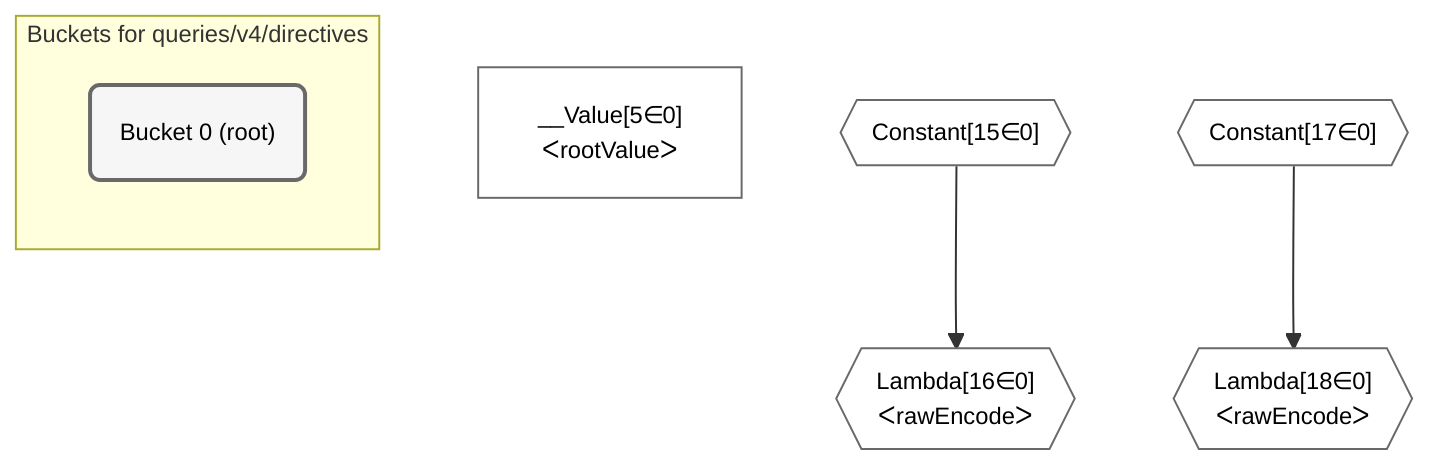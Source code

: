 %%{init: {'themeVariables': { 'fontSize': '12px'}}}%%
graph TD
    classDef path fill:#eee,stroke:#000,color:#000
    classDef plan fill:#fff,stroke-width:1px,color:#000
    classDef itemplan fill:#fff,stroke-width:2px,color:#000
    classDef unbatchedplan fill:#dff,stroke-width:1px,color:#000
    classDef sideeffectplan fill:#fcc,stroke-width:2px,color:#000
    classDef bucket fill:#f6f6f6,color:#000,stroke-width:2px,text-align:left


    %% define steps
    __Value5["__Value[5∈0]<br />ᐸrootValueᐳ"]:::plan
    Constant15{{"Constant[15∈0]"}}:::plan
    Lambda16{{"Lambda[16∈0]<br />ᐸrawEncodeᐳ"}}:::plan
    Constant17{{"Constant[17∈0]"}}:::plan
    Lambda18{{"Lambda[18∈0]<br />ᐸrawEncodeᐳ"}}:::plan

    %% plan dependencies
    Constant15 --> Lambda16
    Constant17 --> Lambda18

    subgraph "Buckets for queries/v4/directives"
    Bucket0("Bucket 0 (root)"):::bucket
    classDef bucket0 stroke:#696969
    class Bucket0,__Value5,Constant15,Lambda16,Constant17,Lambda18 bucket0
    end
